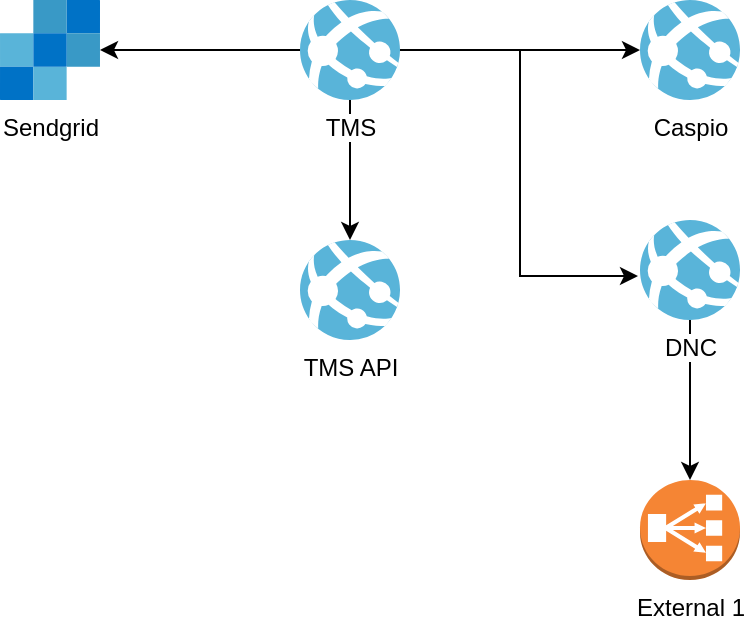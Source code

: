 <mxfile version="16.1.0" type="github">
  <diagram id="vy0CtbQ76ucwa9Y7Szsx" name="Pagina-1">
    <mxGraphModel dx="1193" dy="852" grid="1" gridSize="10" guides="1" tooltips="1" connect="1" arrows="1" fold="1" page="1" pageScale="1" pageWidth="1654" pageHeight="1169" math="0" shadow="0">
      <root>
        <mxCell id="0" />
        <mxCell id="1" parent="0" />
        <mxCell id="1dJfJ1rZqjLr5oNph3Wv-3" style="edgeStyle=orthogonalEdgeStyle;rounded=0;orthogonalLoop=1;jettySize=auto;html=1;" edge="1" parent="1" source="1dJfJ1rZqjLr5oNph3Wv-1">
          <mxGeometry relative="1" as="geometry">
            <mxPoint x="370" y="175" as="targetPoint" />
          </mxGeometry>
        </mxCell>
        <mxCell id="1dJfJ1rZqjLr5oNph3Wv-6" style="edgeStyle=orthogonalEdgeStyle;rounded=0;orthogonalLoop=1;jettySize=auto;html=1;entryX=-0.02;entryY=0.56;entryDx=0;entryDy=0;entryPerimeter=0;" edge="1" parent="1" source="1dJfJ1rZqjLr5oNph3Wv-1" target="1dJfJ1rZqjLr5oNph3Wv-5">
          <mxGeometry relative="1" as="geometry" />
        </mxCell>
        <mxCell id="1dJfJ1rZqjLr5oNph3Wv-11" style="edgeStyle=orthogonalEdgeStyle;rounded=0;orthogonalLoop=1;jettySize=auto;html=1;" edge="1" parent="1" source="1dJfJ1rZqjLr5oNph3Wv-1" target="1dJfJ1rZqjLr5oNph3Wv-10">
          <mxGeometry relative="1" as="geometry" />
        </mxCell>
        <mxCell id="1dJfJ1rZqjLr5oNph3Wv-22" style="edgeStyle=orthogonalEdgeStyle;rounded=0;orthogonalLoop=1;jettySize=auto;html=1;" edge="1" parent="1" source="1dJfJ1rZqjLr5oNph3Wv-1" target="1dJfJ1rZqjLr5oNph3Wv-21">
          <mxGeometry relative="1" as="geometry" />
        </mxCell>
        <mxCell id="1dJfJ1rZqjLr5oNph3Wv-1" value="TMS" style="sketch=0;aspect=fixed;html=1;points=[];align=center;image;fontSize=12;image=img/lib/mscae/App_Services.svg;" vertex="1" parent="1">
          <mxGeometry x="200" y="150" width="50" height="50" as="geometry" />
        </mxCell>
        <mxCell id="1dJfJ1rZqjLr5oNph3Wv-4" value="Caspio" style="sketch=0;aspect=fixed;html=1;points=[];align=center;image;fontSize=12;image=img/lib/mscae/App_Services.svg;" vertex="1" parent="1">
          <mxGeometry x="370" y="150" width="50" height="50" as="geometry" />
        </mxCell>
        <mxCell id="1dJfJ1rZqjLr5oNph3Wv-8" value="" style="edgeStyle=orthogonalEdgeStyle;rounded=0;orthogonalLoop=1;jettySize=auto;html=1;" edge="1" parent="1" source="1dJfJ1rZqjLr5oNph3Wv-5">
          <mxGeometry relative="1" as="geometry">
            <mxPoint x="395" y="390" as="targetPoint" />
          </mxGeometry>
        </mxCell>
        <mxCell id="1dJfJ1rZqjLr5oNph3Wv-5" value="DNC" style="sketch=0;aspect=fixed;html=1;points=[];align=center;image;fontSize=12;image=img/lib/mscae/App_Services.svg;" vertex="1" parent="1">
          <mxGeometry x="370" y="260" width="50" height="50" as="geometry" />
        </mxCell>
        <mxCell id="1dJfJ1rZqjLr5oNph3Wv-9" value="External 1" style="outlineConnect=0;dashed=0;verticalLabelPosition=bottom;verticalAlign=top;align=center;html=1;shape=mxgraph.aws3.classic_load_balancer;fillColor=#F58534;gradientColor=none;" vertex="1" parent="1">
          <mxGeometry x="370" y="390" width="50" height="50" as="geometry" />
        </mxCell>
        <mxCell id="1dJfJ1rZqjLr5oNph3Wv-10" value="Sendgrid" style="sketch=0;aspect=fixed;html=1;points=[];align=center;image;fontSize=12;image=img/lib/mscae/SendGrid_Accounts.svg;" vertex="1" parent="1">
          <mxGeometry x="50" y="150" width="50" height="50" as="geometry" />
        </mxCell>
        <mxCell id="1dJfJ1rZqjLr5oNph3Wv-21" value="TMS API" style="sketch=0;aspect=fixed;html=1;points=[];align=center;image;fontSize=12;image=img/lib/mscae/App_Services.svg;" vertex="1" parent="1">
          <mxGeometry x="200" y="270" width="50" height="50" as="geometry" />
        </mxCell>
      </root>
    </mxGraphModel>
  </diagram>
</mxfile>
